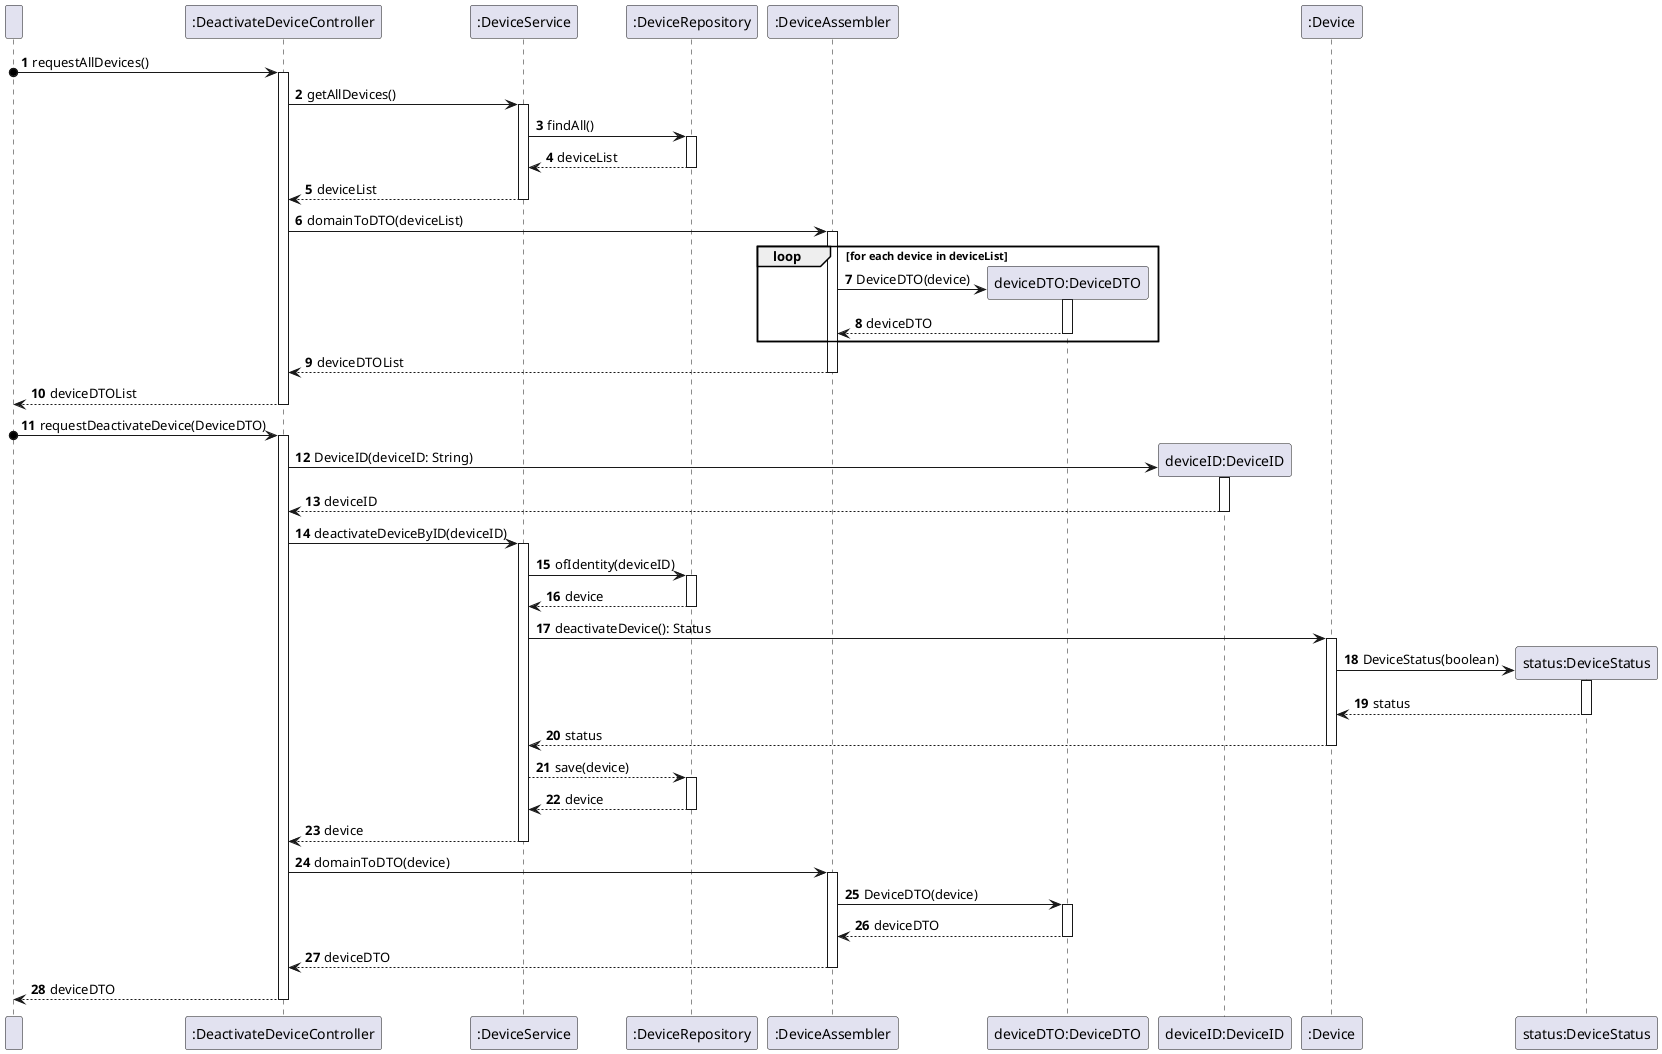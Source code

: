 @startuml
'https://plantuml.com/sequence-diagram

autonumber

    participant " " as User
    participant ":DeactivateDeviceController" as Controller
    participant ":DeviceService" as Service
    participant ":DeviceRepository" as Repository
    participant ":DeviceAssembler" as Assembler
    participant "deviceDTO:DeviceDTO" as DTO
    participant "deviceID:DeviceID" as DeviceID
    participant ":Device" as Device
    participant "status:DeviceStatus" as Status

' Request all devices

    User o-> Controller: requestAllDevices()
    activate Controller
    Controller -> Service: getAllDevices()
    activate Service
    Service -> Repository: findAll()
    activate Repository
    Repository --> Service: deviceList
    deactivate Repository
    Service --> Controller: deviceList
    deactivate Service

    Controller -> Assembler: domainToDTO(deviceList)
    activate Assembler
    loop for each device in deviceList
        create DTO
        Assembler -> DTO: DeviceDTO(device)
        activate DTO
        DTO --> Assembler: deviceDTO
        deactivate DTO
    end
    Assembler --> Controller: deviceDTOList
    deactivate Assembler
    Controller --> User: deviceDTOList
    deactivate Controller

' Deactivate device

    User o-> Controller: requestDeactivateDevice(DeviceDTO)
    activate Controller
    create DeviceID
    Controller -> DeviceID: DeviceID(deviceID: String)
    activate DeviceID
    DeviceID --> Controller: deviceID
    deactivate DeviceID
    Controller -> Service: deactivateDeviceByID(deviceID)
    activate Service
    Service -> Repository: ofIdentity(deviceID)
    activate Repository
    Repository --> Service: device
    deactivate Repository
    Service -> Device: deactivateDevice(): Status
    activate Device
    create Status
    Device -> Status: DeviceStatus(boolean)
    activate Status
    Status --> Device: status
    deactivate Status
    Device --> Service: status
    deactivate Device
    Service --> Repository: save(device)
    activate Repository
    Repository --> Service: device
    deactivate Repository
    Service --> Controller: device
    deactivate Service
    Controller-> Assembler: domainToDTO(device)
    activate Assembler
    Assembler -> DTO: DeviceDTO(device)
    activate DTO
    DTO --> Assembler: deviceDTO
    deactivate DTO
    Assembler --> Controller: deviceDTO
    deactivate Assembler
    Controller --> User: deviceDTO
    deactivate Controller

@enduml
